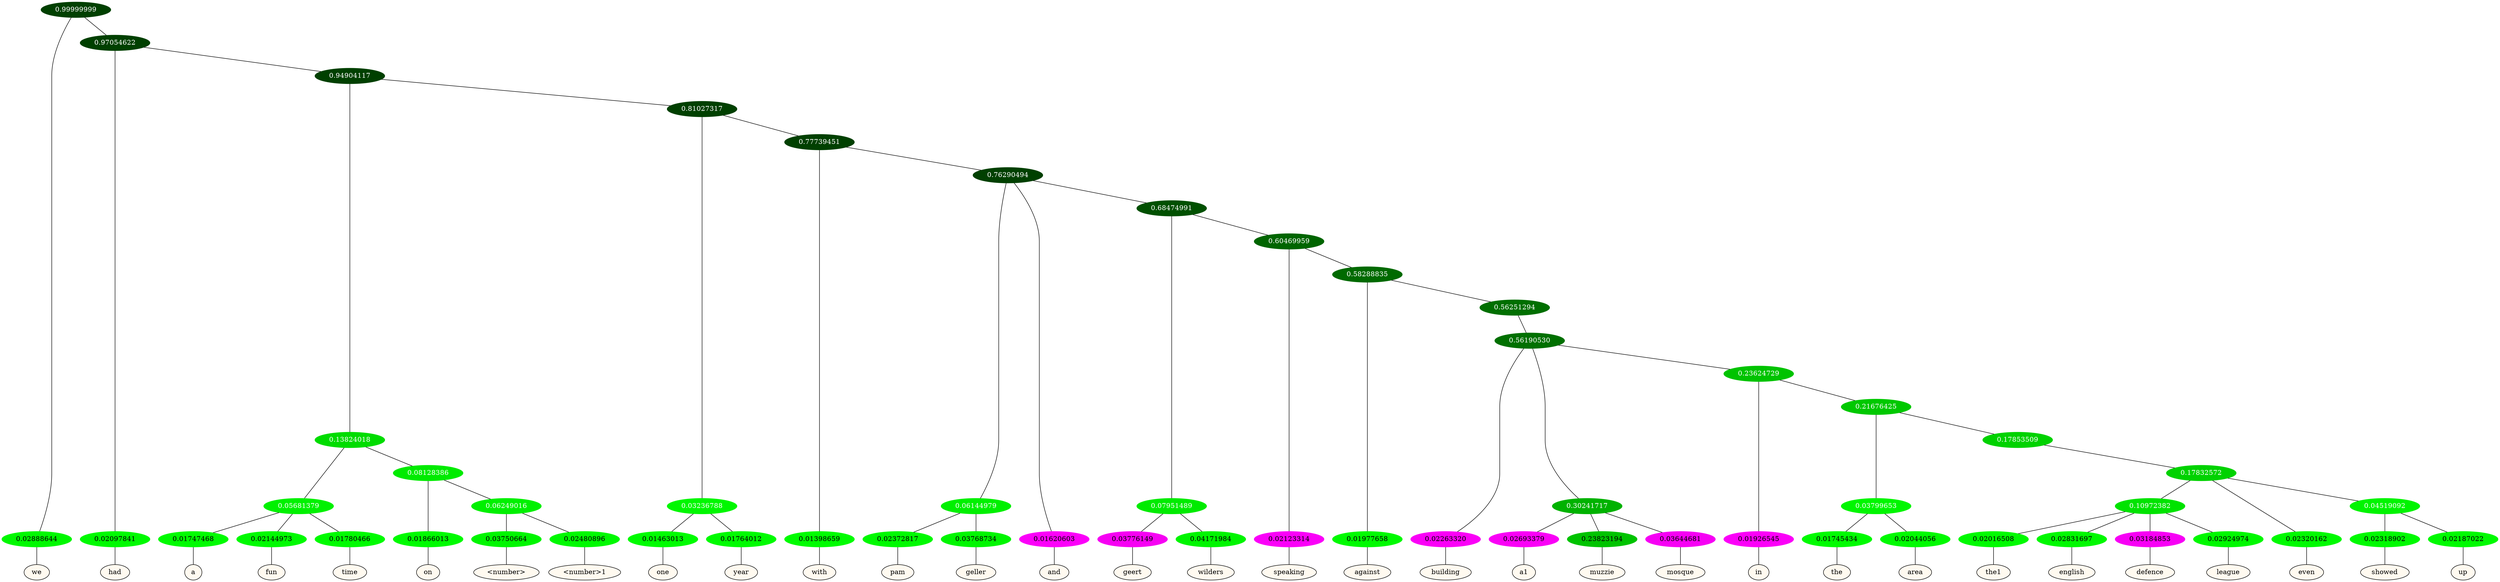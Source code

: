 graph {
	node [format=png height=0.15 nodesep=0.001 ordering=out overlap=prism overlap_scaling=0.01 ranksep=0.001 ratio=0.2 style=filled width=0.15]
	{
		rank=same
		a_w_1 [label=we color=black fillcolor=floralwhite style="filled,solid"]
		a_w_3 [label=had color=black fillcolor=floralwhite style="filled,solid"]
		a_w_11 [label=a color=black fillcolor=floralwhite style="filled,solid"]
		a_w_12 [label=fun color=black fillcolor=floralwhite style="filled,solid"]
		a_w_13 [label=time color=black fillcolor=floralwhite style="filled,solid"]
		a_w_14 [label=on color=black fillcolor=floralwhite style="filled,solid"]
		a_w_20 [label="\<number\>" color=black fillcolor=floralwhite style="filled,solid"]
		a_w_21 [label="\<number\>1" color=black fillcolor=floralwhite style="filled,solid"]
		a_w_16 [label=one color=black fillcolor=floralwhite style="filled,solid"]
		a_w_17 [label=year color=black fillcolor=floralwhite style="filled,solid"]
		a_w_18 [label=with color=black fillcolor=floralwhite style="filled,solid"]
		a_w_25 [label=pam color=black fillcolor=floralwhite style="filled,solid"]
		a_w_26 [label=geller color=black fillcolor=floralwhite style="filled,solid"]
		a_w_23 [label=and color=black fillcolor=floralwhite style="filled,solid"]
		a_w_29 [label=geert color=black fillcolor=floralwhite style="filled,solid"]
		a_w_30 [label=wilders color=black fillcolor=floralwhite style="filled,solid"]
		a_w_31 [label=speaking color=black fillcolor=floralwhite style="filled,solid"]
		a_w_33 [label=against color=black fillcolor=floralwhite style="filled,solid"]
		a_w_36 [label=building color=black fillcolor=floralwhite style="filled,solid"]
		a_w_39 [label=a1 color=black fillcolor=floralwhite style="filled,solid"]
		a_w_40 [label=muzzie color=black fillcolor=floralwhite style="filled,solid"]
		a_w_41 [label=mosque color=black fillcolor=floralwhite style="filled,solid"]
		a_w_42 [label=in color=black fillcolor=floralwhite style="filled,solid"]
		a_w_46 [label=the color=black fillcolor=floralwhite style="filled,solid"]
		a_w_47 [label=area color=black fillcolor=floralwhite style="filled,solid"]
		a_w_52 [label=the1 color=black fillcolor=floralwhite style="filled,solid"]
		a_w_53 [label=english color=black fillcolor=floralwhite style="filled,solid"]
		a_w_54 [label=defence color=black fillcolor=floralwhite style="filled,solid"]
		a_w_55 [label=league color=black fillcolor=floralwhite style="filled,solid"]
		a_w_50 [label=even color=black fillcolor=floralwhite style="filled,solid"]
		a_w_56 [label=showed color=black fillcolor=floralwhite style="filled,solid"]
		a_w_57 [label=up color=black fillcolor=floralwhite style="filled,solid"]
	}
	a_n_1 -- a_w_1
	a_n_3 -- a_w_3
	a_n_11 -- a_w_11
	a_n_12 -- a_w_12
	a_n_13 -- a_w_13
	a_n_14 -- a_w_14
	a_n_20 -- a_w_20
	a_n_21 -- a_w_21
	a_n_16 -- a_w_16
	a_n_17 -- a_w_17
	a_n_18 -- a_w_18
	a_n_25 -- a_w_25
	a_n_26 -- a_w_26
	a_n_23 -- a_w_23
	a_n_29 -- a_w_29
	a_n_30 -- a_w_30
	a_n_31 -- a_w_31
	a_n_33 -- a_w_33
	a_n_36 -- a_w_36
	a_n_39 -- a_w_39
	a_n_40 -- a_w_40
	a_n_41 -- a_w_41
	a_n_42 -- a_w_42
	a_n_46 -- a_w_46
	a_n_47 -- a_w_47
	a_n_52 -- a_w_52
	a_n_53 -- a_w_53
	a_n_54 -- a_w_54
	a_n_55 -- a_w_55
	a_n_50 -- a_w_50
	a_n_56 -- a_w_56
	a_n_57 -- a_w_57
	{
		rank=same
		a_n_1 [label=0.02888644 color="0.334 1.000 0.971" fontcolor=black]
		a_n_3 [label=0.02097841 color="0.334 1.000 0.979" fontcolor=black]
		a_n_11 [label=0.01747468 color="0.334 1.000 0.983" fontcolor=black]
		a_n_12 [label=0.02144973 color="0.334 1.000 0.979" fontcolor=black]
		a_n_13 [label=0.01780466 color="0.334 1.000 0.982" fontcolor=black]
		a_n_14 [label=0.01866013 color="0.334 1.000 0.981" fontcolor=black]
		a_n_20 [label=0.03750664 color="0.334 1.000 0.962" fontcolor=black]
		a_n_21 [label=0.02480896 color="0.334 1.000 0.975" fontcolor=black]
		a_n_16 [label=0.01463013 color="0.334 1.000 0.985" fontcolor=black]
		a_n_17 [label=0.01764012 color="0.334 1.000 0.982" fontcolor=black]
		a_n_18 [label=0.01398659 color="0.334 1.000 0.986" fontcolor=black]
		a_n_25 [label=0.02372817 color="0.334 1.000 0.976" fontcolor=black]
		a_n_26 [label=0.03768734 color="0.334 1.000 0.962" fontcolor=black]
		a_n_23 [label=0.01620603 color="0.835 1.000 0.984" fontcolor=black]
		a_n_29 [label=0.03776149 color="0.835 1.000 0.962" fontcolor=black]
		a_n_30 [label=0.04171984 color="0.334 1.000 0.958" fontcolor=black]
		a_n_31 [label=0.02123314 color="0.835 1.000 0.979" fontcolor=black]
		a_n_33 [label=0.01977658 color="0.334 1.000 0.980" fontcolor=black]
		a_n_36 [label=0.02263320 color="0.835 1.000 0.977" fontcolor=black]
		a_n_39 [label=0.02693379 color="0.835 1.000 0.973" fontcolor=black]
		a_n_40 [label=0.23823194 color="0.334 1.000 0.762" fontcolor=black]
		a_n_41 [label=0.03644681 color="0.835 1.000 0.964" fontcolor=black]
		a_n_42 [label=0.01926545 color="0.835 1.000 0.981" fontcolor=black]
		a_n_46 [label=0.01745434 color="0.334 1.000 0.983" fontcolor=black]
		a_n_47 [label=0.02044056 color="0.334 1.000 0.980" fontcolor=black]
		a_n_52 [label=0.02016508 color="0.334 1.000 0.980" fontcolor=black]
		a_n_53 [label=0.02831697 color="0.334 1.000 0.972" fontcolor=black]
		a_n_54 [label=0.03184853 color="0.835 1.000 0.968" fontcolor=black]
		a_n_55 [label=0.02924974 color="0.334 1.000 0.971" fontcolor=black]
		a_n_50 [label=0.02320162 color="0.334 1.000 0.977" fontcolor=black]
		a_n_56 [label=0.02318902 color="0.334 1.000 0.977" fontcolor=black]
		a_n_57 [label=0.02187022 color="0.334 1.000 0.978" fontcolor=black]
	}
	a_n_0 [label=0.99999999 color="0.334 1.000 0.250" fontcolor=grey99]
	a_n_0 -- a_n_1
	a_n_2 [label=0.97054622 color="0.334 1.000 0.250" fontcolor=grey99]
	a_n_0 -- a_n_2
	a_n_2 -- a_n_3
	a_n_4 [label=0.94904117 color="0.334 1.000 0.250" fontcolor=grey99]
	a_n_2 -- a_n_4
	a_n_5 [label=0.13824018 color="0.334 1.000 0.862" fontcolor=grey99]
	a_n_4 -- a_n_5
	a_n_6 [label=0.81027317 color="0.334 1.000 0.250" fontcolor=grey99]
	a_n_4 -- a_n_6
	a_n_7 [label=0.05681379 color="0.334 1.000 0.943" fontcolor=grey99]
	a_n_5 -- a_n_7
	a_n_8 [label=0.08128386 color="0.334 1.000 0.919" fontcolor=grey99]
	a_n_5 -- a_n_8
	a_n_9 [label=0.03236788 color="0.334 1.000 0.968" fontcolor=grey99]
	a_n_6 -- a_n_9
	a_n_10 [label=0.77739451 color="0.334 1.000 0.250" fontcolor=grey99]
	a_n_6 -- a_n_10
	a_n_7 -- a_n_11
	a_n_7 -- a_n_12
	a_n_7 -- a_n_13
	a_n_8 -- a_n_14
	a_n_15 [label=0.06249016 color="0.334 1.000 0.938" fontcolor=grey99]
	a_n_8 -- a_n_15
	a_n_9 -- a_n_16
	a_n_9 -- a_n_17
	a_n_10 -- a_n_18
	a_n_19 [label=0.76290494 color="0.334 1.000 0.250" fontcolor=grey99]
	a_n_10 -- a_n_19
	a_n_15 -- a_n_20
	a_n_15 -- a_n_21
	a_n_22 [label=0.06144979 color="0.334 1.000 0.939" fontcolor=grey99]
	a_n_19 -- a_n_22
	a_n_19 -- a_n_23
	a_n_24 [label=0.68474991 color="0.334 1.000 0.315" fontcolor=grey99]
	a_n_19 -- a_n_24
	a_n_22 -- a_n_25
	a_n_22 -- a_n_26
	a_n_27 [label=0.07951489 color="0.334 1.000 0.920" fontcolor=grey99]
	a_n_24 -- a_n_27
	a_n_28 [label=0.60469959 color="0.334 1.000 0.395" fontcolor=grey99]
	a_n_24 -- a_n_28
	a_n_27 -- a_n_29
	a_n_27 -- a_n_30
	a_n_28 -- a_n_31
	a_n_32 [label=0.58288835 color="0.334 1.000 0.417" fontcolor=grey99]
	a_n_28 -- a_n_32
	a_n_32 -- a_n_33
	a_n_34 [label=0.56251294 color="0.334 1.000 0.437" fontcolor=grey99]
	a_n_32 -- a_n_34
	a_n_35 [label=0.56190530 color="0.334 1.000 0.438" fontcolor=grey99]
	a_n_34 -- a_n_35
	a_n_35 -- a_n_36
	a_n_37 [label=0.30241717 color="0.334 1.000 0.698" fontcolor=grey99]
	a_n_35 -- a_n_37
	a_n_38 [label=0.23624729 color="0.334 1.000 0.764" fontcolor=grey99]
	a_n_35 -- a_n_38
	a_n_37 -- a_n_39
	a_n_37 -- a_n_40
	a_n_37 -- a_n_41
	a_n_38 -- a_n_42
	a_n_43 [label=0.21676425 color="0.334 1.000 0.783" fontcolor=grey99]
	a_n_38 -- a_n_43
	a_n_44 [label=0.03799653 color="0.334 1.000 0.962" fontcolor=grey99]
	a_n_43 -- a_n_44
	a_n_45 [label=0.17853509 color="0.334 1.000 0.821" fontcolor=grey99]
	a_n_43 -- a_n_45
	a_n_44 -- a_n_46
	a_n_44 -- a_n_47
	a_n_48 [label=0.17832572 color="0.334 1.000 0.822" fontcolor=grey99]
	a_n_45 -- a_n_48
	a_n_49 [label=0.10972382 color="0.334 1.000 0.890" fontcolor=grey99]
	a_n_48 -- a_n_49
	a_n_48 -- a_n_50
	a_n_51 [label=0.04519092 color="0.334 1.000 0.955" fontcolor=grey99]
	a_n_48 -- a_n_51
	a_n_49 -- a_n_52
	a_n_49 -- a_n_53
	a_n_49 -- a_n_54
	a_n_49 -- a_n_55
	a_n_51 -- a_n_56
	a_n_51 -- a_n_57
}
